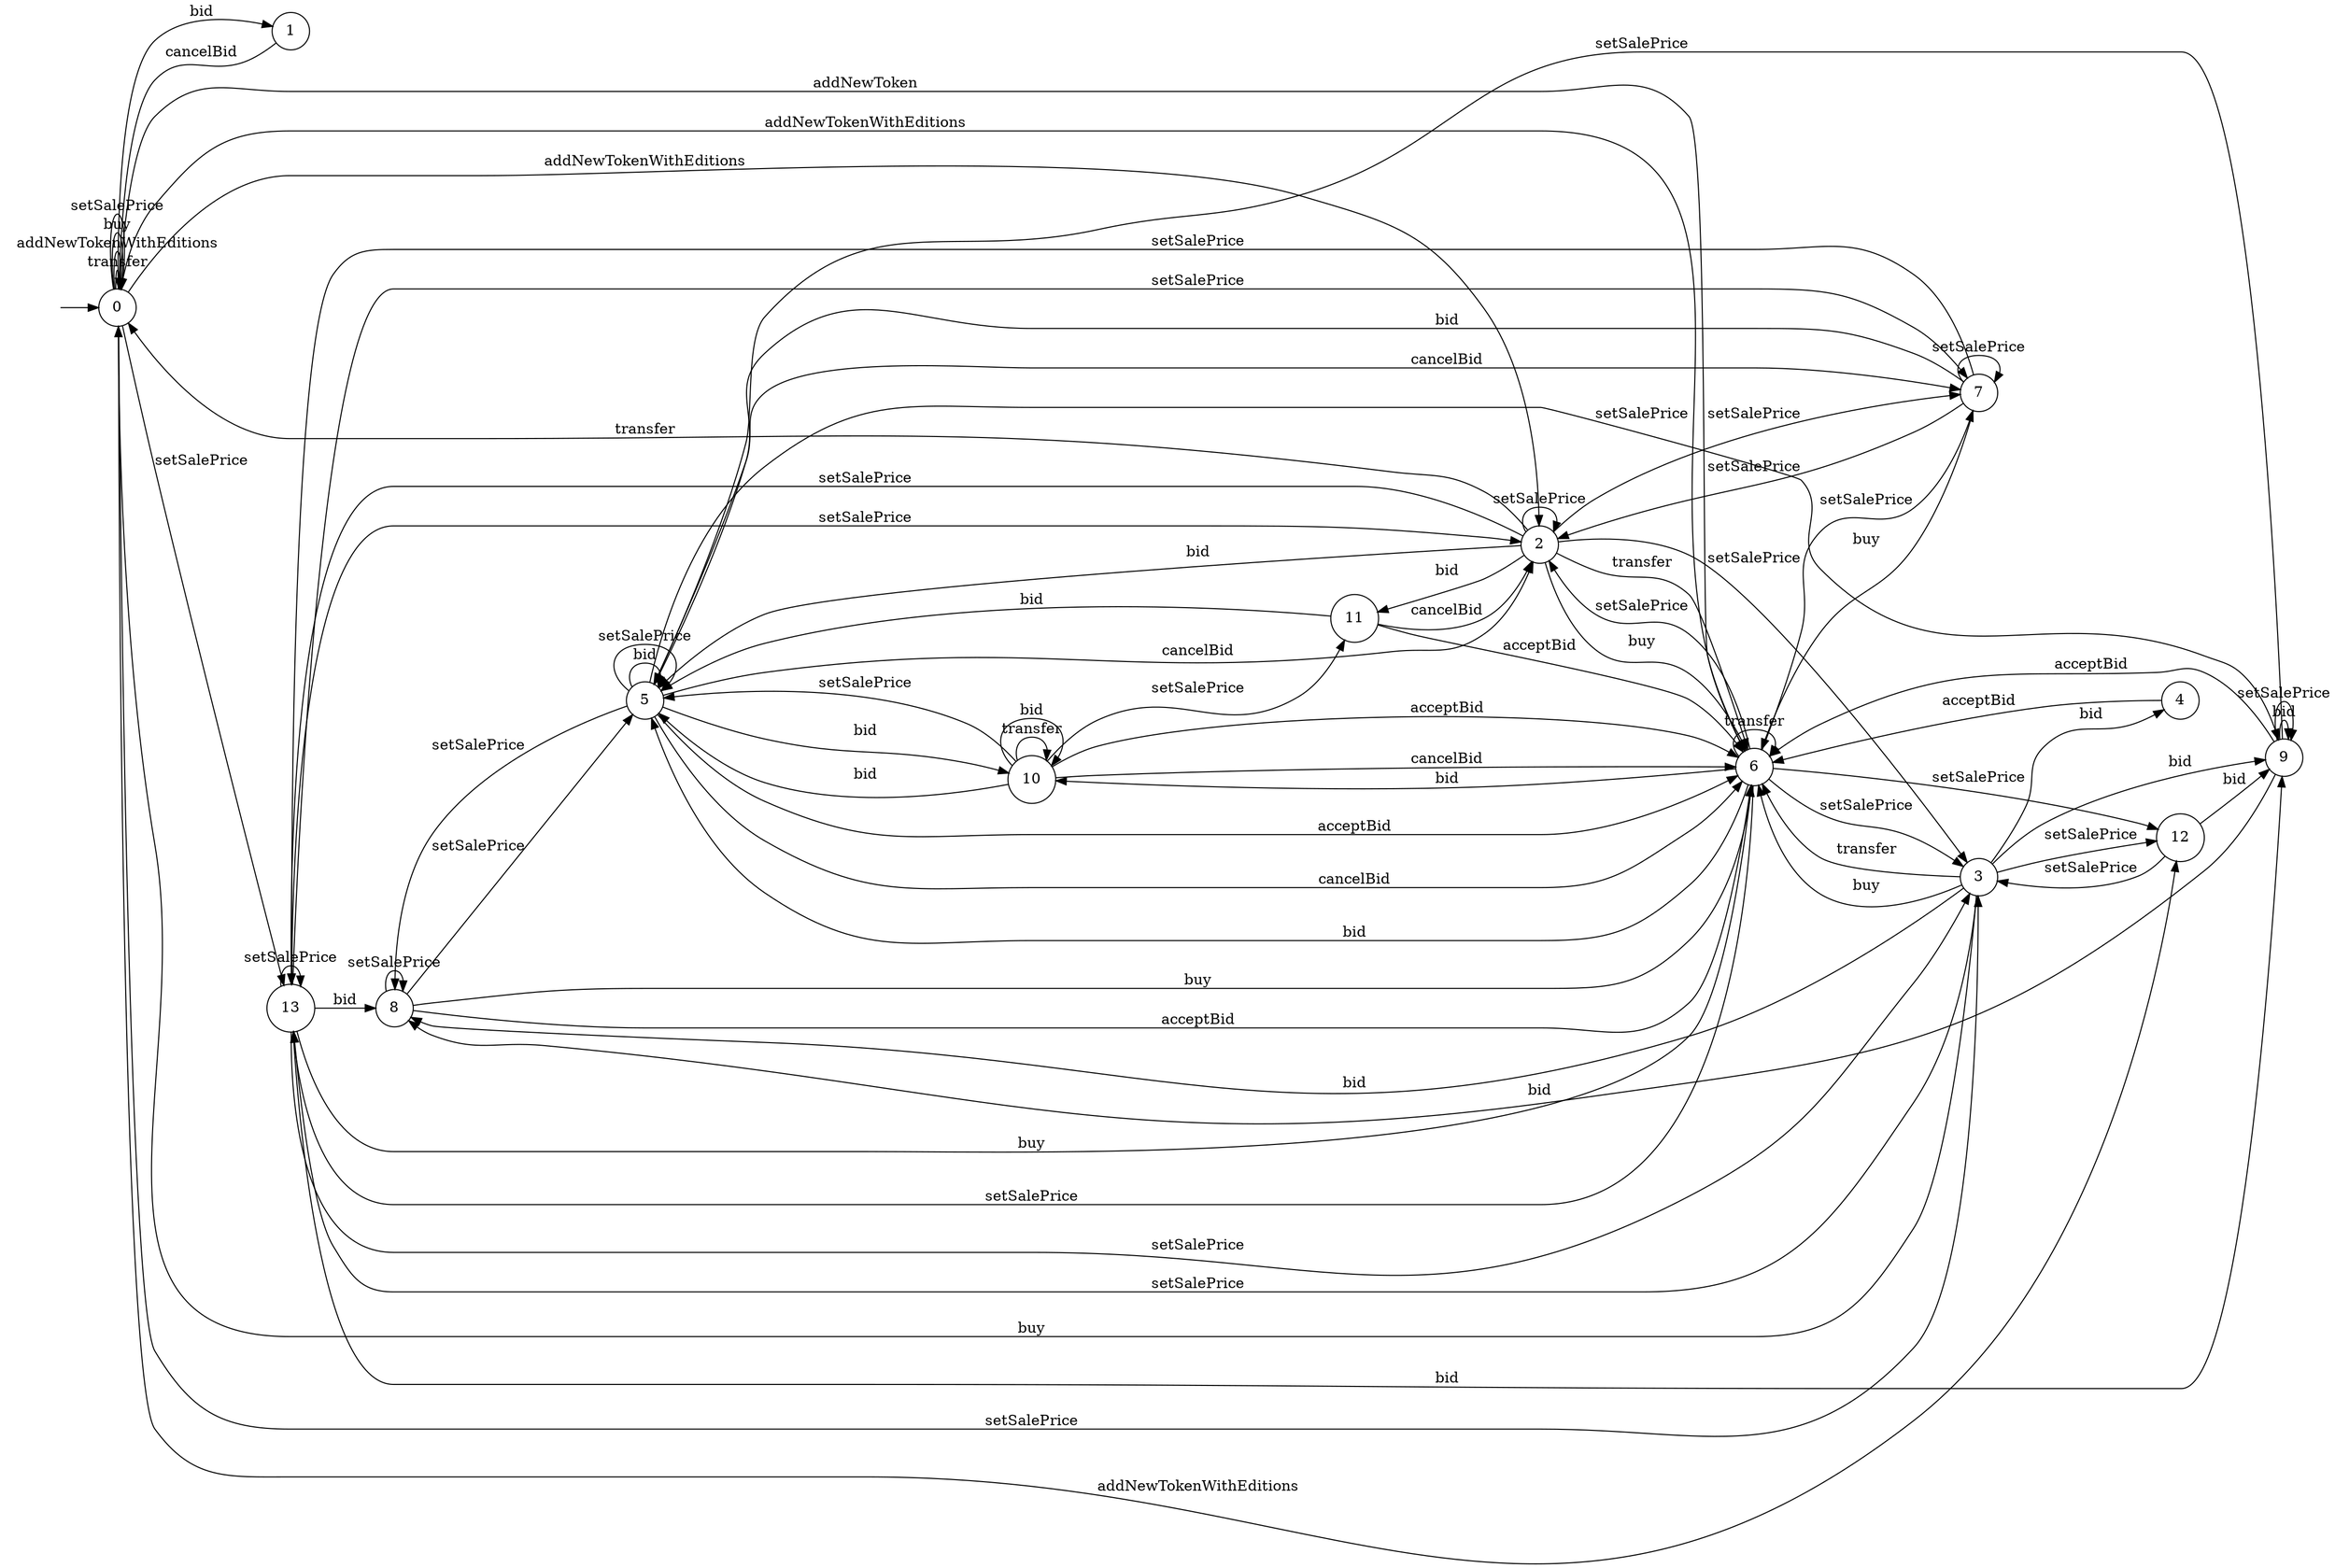 digraph "./InvConPlus/Dapp-Automata-data/result/model/0x41a322b28d0ff354040e2cbc676f0320d8c8850d/SupeRare/FSM-16" {
	graph [rankdir=LR]
	"" [label="" shape=plaintext]
	10 [label=10 shape=circle]
	1 [label=1 shape=circle]
	11 [label=11 shape=circle]
	13 [label=13 shape=circle]
	12 [label=12 shape=circle]
	0 [label=0 shape=circle]
	8 [label=8 shape=circle]
	3 [label=3 shape=circle]
	7 [label=7 shape=circle]
	5 [label=5 shape=circle]
	6 [label=6 shape=circle]
	4 [label=4 shape=circle]
	2 [label=2 shape=circle]
	9 [label=9 shape=circle]
	"" -> 0 [label=""]
	0 -> 0 [label=transfer]
	0 -> 6 [label=addNewToken]
	0 -> 6 [label=addNewTokenWithEditions]
	0 -> 12 [label=addNewTokenWithEditions]
	0 -> 2 [label=addNewTokenWithEditions]
	0 -> 0 [label=addNewTokenWithEditions]
	0 -> 1 [label=bid]
	0 -> 0 [label=buy]
	0 -> 3 [label=setSalePrice]
	0 -> 13 [label=setSalePrice]
	0 -> 0 [label=setSalePrice]
	7 -> 5 [label=bid]
	7 -> 6 [label=buy]
	7 -> 13 [label=setSalePrice]
	7 -> 2 [label=setSalePrice]
	7 -> 7 [label=setSalePrice]
	13 -> 8 [label=bid]
	13 -> 9 [label=bid]
	13 -> 6 [label=buy]
	13 -> 3 [label=setSalePrice]
	13 -> 13 [label=setSalePrice]
	13 -> 2 [label=setSalePrice]
	13 -> 7 [label=setSalePrice]
	11 -> 5 [label=bid]
	11 -> 6 [label=acceptBid]
	11 -> 2 [label=cancelBid]
	9 -> 8 [label=bid]
	9 -> 9 [label=bid]
	9 -> 6 [label=acceptBid]
	9 -> 5 [label=setSalePrice]
	9 -> 9 [label=setSalePrice]
	8 -> 6 [label=acceptBid]
	8 -> 6 [label=buy]
	8 -> 8 [label=setSalePrice]
	8 -> 5 [label=setSalePrice]
	5 -> 10 [label=bid]
	5 -> 5 [label=bid]
	5 -> 6 [label=acceptBid]
	5 -> 6 [label=cancelBid]
	5 -> 2 [label=cancelBid]
	5 -> 7 [label=cancelBid]
	5 -> 8 [label=setSalePrice]
	5 -> 5 [label=setSalePrice]
	5 -> 9 [label=setSalePrice]
	4 -> 6 [label=acceptBid]
	12 -> 9 [label=bid]
	12 -> 3 [label=setSalePrice]
	2 -> 6 [label=transfer]
	2 -> 0 [label=transfer]
	2 -> 11 [label=bid]
	2 -> 5 [label=bid]
	2 -> 6 [label=buy]
	2 -> 3 [label=setSalePrice]
	2 -> 13 [label=setSalePrice]
	2 -> 2 [label=setSalePrice]
	2 -> 7 [label=setSalePrice]
	10 -> 10 [label=transfer]
	10 -> 10 [label=bid]
	10 -> 5 [label=bid]
	10 -> 6 [label=acceptBid]
	10 -> 6 [label=cancelBid]
	10 -> 11 [label=setSalePrice]
	10 -> 5 [label=setSalePrice]
	6 -> 6 [label=transfer]
	6 -> 10 [label=bid]
	6 -> 5 [label=bid]
	6 -> 13 [label=setSalePrice]
	6 -> 12 [label=setSalePrice]
	6 -> 3 [label=setSalePrice]
	6 -> 7 [label=setSalePrice]
	6 -> 2 [label=setSalePrice]
	3 -> 6 [label=transfer]
	3 -> 8 [label=bid]
	3 -> 4 [label=bid]
	3 -> 9 [label=bid]
	3 -> 6 [label=buy]
	3 -> 0 [label=buy]
	3 -> 13 [label=setSalePrice]
	3 -> 12 [label=setSalePrice]
	1 -> 0 [label=cancelBid]
}
